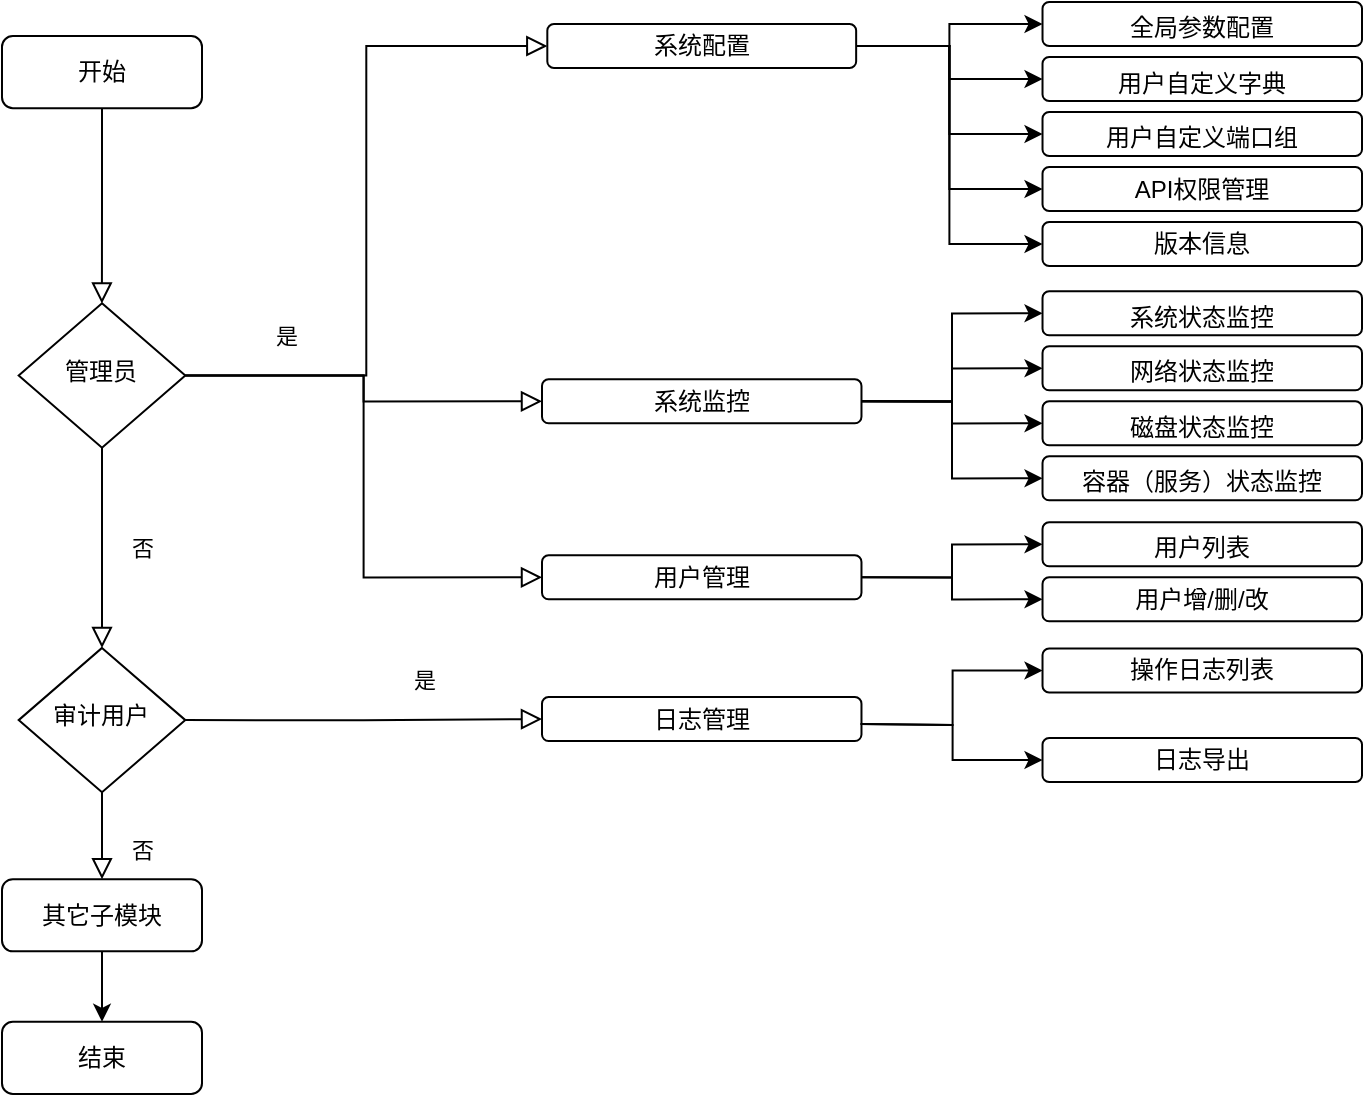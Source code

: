 <mxfile version="22.1.21" type="github">
  <diagram name="Page-1" id="3PSi1cFWkiaM87FLx2JT">
    <mxGraphModel dx="1434" dy="786" grid="1" gridSize="10" guides="1" tooltips="1" connect="1" arrows="1" fold="1" page="1" pageScale="1" pageWidth="1169" pageHeight="1654" math="0" shadow="0">
      <root>
        <mxCell id="0" />
        <mxCell id="1" parent="0" />
        <mxCell id="LktvU-NBKh8qdoK3gJIh-56" value="" style="edgeStyle=orthogonalEdgeStyle;rounded=0;html=1;jettySize=auto;orthogonalLoop=1;fontSize=11;endArrow=block;endFill=0;endSize=8;strokeWidth=1;shadow=0;labelBackgroundColor=none;entryX=0;entryY=0.5;entryDx=0;entryDy=0;exitX=1;exitY=0.5;exitDx=0;exitDy=0;" edge="1" parent="1" source="LktvU-NBKh8qdoK3gJIh-6" target="LktvU-NBKh8qdoK3gJIh-45">
          <mxGeometry x="-0.704" y="20" relative="1" as="geometry">
            <mxPoint as="offset" />
            <mxPoint x="280" y="360" as="sourcePoint" />
            <mxPoint x="444" y="309" as="targetPoint" />
          </mxGeometry>
        </mxCell>
        <mxCell id="LktvU-NBKh8qdoK3gJIh-60" value="是" style="edgeStyle=orthogonalEdgeStyle;rounded=0;html=1;jettySize=auto;orthogonalLoop=1;fontSize=11;endArrow=block;endFill=0;endSize=8;strokeWidth=1;shadow=0;labelBackgroundColor=none;entryX=0;entryY=0.5;entryDx=0;entryDy=0;exitX=1;exitY=0.5;exitDx=0;exitDy=0;" edge="1" parent="1" source="LktvU-NBKh8qdoK3gJIh-6" target="LktvU-NBKh8qdoK3gJIh-15">
          <mxGeometry x="-0.708" y="20" relative="1" as="geometry">
            <mxPoint as="offset" />
            <mxPoint x="280" y="360" as="sourcePoint" />
            <mxPoint x="470" y="435" as="targetPoint" />
          </mxGeometry>
        </mxCell>
        <mxCell id="LktvU-NBKh8qdoK3gJIh-61" value="是" style="rounded=0;html=1;jettySize=auto;orthogonalLoop=1;fontSize=11;endArrow=block;endFill=0;endSize=8;strokeWidth=1;shadow=0;labelBackgroundColor=none;edgeStyle=orthogonalEdgeStyle;exitX=1;exitY=0.5;exitDx=0;exitDy=0;entryX=0;entryY=0.5;entryDx=0;entryDy=0;" edge="1" parent="1" source="LktvU-NBKh8qdoK3gJIh-17" target="LktvU-NBKh8qdoK3gJIh-62">
          <mxGeometry x="0.333" y="20" relative="1" as="geometry">
            <mxPoint as="offset" />
            <mxPoint x="230" y="642" as="sourcePoint" />
            <mxPoint x="450" y="592" as="targetPoint" />
          </mxGeometry>
        </mxCell>
        <mxCell id="LktvU-NBKh8qdoK3gJIh-69" value="" style="edgeStyle=orthogonalEdgeStyle;rounded=0;html=1;jettySize=auto;orthogonalLoop=1;fontSize=11;endArrow=block;endFill=0;endSize=8;strokeWidth=1;shadow=0;labelBackgroundColor=none;entryX=0;entryY=0.5;entryDx=0;entryDy=0;exitX=1;exitY=0.5;exitDx=0;exitDy=0;" edge="1" parent="1" source="LktvU-NBKh8qdoK3gJIh-6" target="LktvU-NBKh8qdoK3gJIh-21">
          <mxGeometry x="-0.704" y="20" relative="1" as="geometry">
            <mxPoint as="offset" />
            <mxPoint x="280" y="380" as="sourcePoint" />
            <mxPoint x="470" y="499" as="targetPoint" />
          </mxGeometry>
        </mxCell>
        <mxCell id="LktvU-NBKh8qdoK3gJIh-70" value="" style="group" vertex="1" connectable="0" parent="1">
          <mxGeometry x="450" y="120" width="410" height="400" as="geometry" />
        </mxCell>
        <mxCell id="LktvU-NBKh8qdoK3gJIh-62" value="日志管理" style="rounded=1;whiteSpace=wrap;html=1;fontSize=12;glass=0;strokeWidth=1;shadow=0;" vertex="1" parent="LktvU-NBKh8qdoK3gJIh-70">
          <mxGeometry y="316.527" width="159.74" height="22.001" as="geometry" />
        </mxCell>
        <mxCell id="LktvU-NBKh8qdoK3gJIh-63" value="操作日志列表" style="rounded=1;whiteSpace=wrap;html=1;fontSize=12;glass=0;strokeWidth=1;shadow=0;" vertex="1" parent="LktvU-NBKh8qdoK3gJIh-70">
          <mxGeometry x="250.26" y="292.248" width="159.74" height="22.001" as="geometry" />
        </mxCell>
        <mxCell id="LktvU-NBKh8qdoK3gJIh-64" value="日志导出" style="rounded=1;whiteSpace=wrap;html=1;fontSize=12;glass=0;strokeWidth=1;shadow=0;" vertex="1" parent="LktvU-NBKh8qdoK3gJIh-70">
          <mxGeometry x="250.26" y="336.999" width="159.74" height="22.001" as="geometry" />
        </mxCell>
        <mxCell id="LktvU-NBKh8qdoK3gJIh-66" style="edgeStyle=orthogonalEdgeStyle;rounded=0;orthogonalLoop=1;jettySize=auto;html=1;entryX=0;entryY=0.5;entryDx=0;entryDy=0;exitX=1;exitY=0.5;exitDx=0;exitDy=0;" edge="1" parent="LktvU-NBKh8qdoK3gJIh-70" target="LktvU-NBKh8qdoK3gJIh-63">
          <mxGeometry relative="1" as="geometry">
            <mxPoint x="159.314" y="330.046" as="sourcePoint" />
            <mxPoint x="263.571" y="291.44" as="targetPoint" />
          </mxGeometry>
        </mxCell>
        <mxCell id="LktvU-NBKh8qdoK3gJIh-67" style="edgeStyle=orthogonalEdgeStyle;rounded=0;orthogonalLoop=1;jettySize=auto;html=1;entryX=0;entryY=0.5;entryDx=0;entryDy=0;exitX=1;exitY=0.5;exitDx=0;exitDy=0;" edge="1" parent="LktvU-NBKh8qdoK3gJIh-70" target="LktvU-NBKh8qdoK3gJIh-64">
          <mxGeometry relative="1" as="geometry">
            <mxPoint x="159.314" y="330.046" as="sourcePoint" />
            <mxPoint x="263.571" y="318.942" as="targetPoint" />
          </mxGeometry>
        </mxCell>
        <mxCell id="LktvU-NBKh8qdoK3gJIh-15" value="系统配置" style="rounded=1;whiteSpace=wrap;html=1;fontSize=12;glass=0;strokeWidth=1;shadow=0;" vertex="1" parent="LktvU-NBKh8qdoK3gJIh-70">
          <mxGeometry x="2.662" y="-20.0" width="154.416" height="22.001" as="geometry" />
        </mxCell>
        <mxCell id="LktvU-NBKh8qdoK3gJIh-20" value="用户自定义字典&lt;span style=&quot;font-size: medium; text-align: start;&quot;&gt;&lt;/span&gt;" style="rounded=1;whiteSpace=wrap;html=1;fontSize=12;glass=0;strokeWidth=1;shadow=0;" vertex="1" parent="LktvU-NBKh8qdoK3gJIh-70">
          <mxGeometry x="250.26" y="-3.499" width="159.74" height="22.001" as="geometry" />
        </mxCell>
        <mxCell id="LktvU-NBKh8qdoK3gJIh-7" value="" style="edgeStyle=orthogonalEdgeStyle;rounded=0;orthogonalLoop=1;jettySize=auto;html=1;" edge="1" parent="LktvU-NBKh8qdoK3gJIh-70" source="LktvU-NBKh8qdoK3gJIh-15" target="LktvU-NBKh8qdoK3gJIh-20">
          <mxGeometry relative="1" as="geometry" />
        </mxCell>
        <mxCell id="LktvU-NBKh8qdoK3gJIh-21" value="系统监控" style="rounded=1;whiteSpace=wrap;html=1;fontSize=12;glass=0;strokeWidth=1;shadow=0;" vertex="1" parent="LktvU-NBKh8qdoK3gJIh-70">
          <mxGeometry y="157.658" width="159.74" height="22.001" as="geometry" />
        </mxCell>
        <mxCell id="LktvU-NBKh8qdoK3gJIh-25" value="用户自定义端口组&lt;span style=&quot;font-size: medium; text-align: start;&quot;&gt;&lt;/span&gt;" style="rounded=1;whiteSpace=wrap;html=1;fontSize=12;glass=0;strokeWidth=1;shadow=0;" vertex="1" parent="LktvU-NBKh8qdoK3gJIh-70">
          <mxGeometry x="250.26" y="24.002" width="159.74" height="22.001" as="geometry" />
        </mxCell>
        <mxCell id="LktvU-NBKh8qdoK3gJIh-12" style="edgeStyle=orthogonalEdgeStyle;rounded=0;orthogonalLoop=1;jettySize=auto;html=1;entryX=0;entryY=0.5;entryDx=0;entryDy=0;" edge="1" parent="LktvU-NBKh8qdoK3gJIh-70" source="LktvU-NBKh8qdoK3gJIh-15" target="LktvU-NBKh8qdoK3gJIh-25">
          <mxGeometry relative="1" as="geometry" />
        </mxCell>
        <mxCell id="LktvU-NBKh8qdoK3gJIh-26" value="全局参数配置&lt;span style=&quot;font-size: medium; text-align: start;&quot;&gt;&lt;/span&gt;" style="rounded=1;whiteSpace=wrap;html=1;fontSize=12;glass=0;strokeWidth=1;shadow=0;" vertex="1" parent="LktvU-NBKh8qdoK3gJIh-70">
          <mxGeometry x="250.26" y="-31" width="159.74" height="22.001" as="geometry" />
        </mxCell>
        <mxCell id="LktvU-NBKh8qdoK3gJIh-13" style="edgeStyle=orthogonalEdgeStyle;rounded=0;orthogonalLoop=1;jettySize=auto;html=1;entryX=0;entryY=0.5;entryDx=0;entryDy=0;" edge="1" parent="LktvU-NBKh8qdoK3gJIh-70" source="LktvU-NBKh8qdoK3gJIh-15" target="LktvU-NBKh8qdoK3gJIh-26">
          <mxGeometry relative="1" as="geometry" />
        </mxCell>
        <mxCell id="LktvU-NBKh8qdoK3gJIh-27" value="API权限管理" style="rounded=1;whiteSpace=wrap;html=1;fontSize=12;glass=0;strokeWidth=1;shadow=0;" vertex="1" parent="LktvU-NBKh8qdoK3gJIh-70">
          <mxGeometry x="250.26" y="51.504" width="159.74" height="22.001" as="geometry" />
        </mxCell>
        <mxCell id="LktvU-NBKh8qdoK3gJIh-14" style="edgeStyle=orthogonalEdgeStyle;rounded=0;orthogonalLoop=1;jettySize=auto;html=1;entryX=0;entryY=0.5;entryDx=0;entryDy=0;" edge="1" parent="LktvU-NBKh8qdoK3gJIh-70" source="LktvU-NBKh8qdoK3gJIh-15" target="LktvU-NBKh8qdoK3gJIh-27">
          <mxGeometry relative="1" as="geometry" />
        </mxCell>
        <mxCell id="LktvU-NBKh8qdoK3gJIh-31" value="系统状态监控&lt;span style=&quot;font-size: medium; text-align: start;&quot;&gt;&lt;/span&gt;" style="rounded=1;whiteSpace=wrap;html=1;fontSize=12;glass=0;strokeWidth=1;shadow=0;" vertex="1" parent="LktvU-NBKh8qdoK3gJIh-70">
          <mxGeometry x="250.26" y="113.656" width="159.74" height="22.001" as="geometry" />
        </mxCell>
        <mxCell id="LktvU-NBKh8qdoK3gJIh-32" value="网络状态监控&lt;span style=&quot;font-size: medium; text-align: start;&quot;&gt;&lt;/span&gt;" style="rounded=1;whiteSpace=wrap;html=1;fontSize=12;glass=0;strokeWidth=1;shadow=0;" vertex="1" parent="LktvU-NBKh8qdoK3gJIh-70">
          <mxGeometry x="250.26" y="141.157" width="159.74" height="22.001" as="geometry" />
        </mxCell>
        <mxCell id="LktvU-NBKh8qdoK3gJIh-33" value="磁盘状态监控&lt;span style=&quot;font-size: medium; text-align: start;&quot;&gt;&lt;/span&gt;" style="rounded=1;whiteSpace=wrap;html=1;fontSize=12;glass=0;strokeWidth=1;shadow=0;" vertex="1" parent="LktvU-NBKh8qdoK3gJIh-70">
          <mxGeometry x="250.26" y="168.659" width="159.74" height="22.001" as="geometry" />
        </mxCell>
        <mxCell id="LktvU-NBKh8qdoK3gJIh-34" value="容器（服务）状态监控&lt;span style=&quot;font-size: medium; text-align: start;&quot;&gt;&lt;/span&gt;" style="rounded=1;whiteSpace=wrap;html=1;fontSize=12;glass=0;strokeWidth=1;shadow=0;" vertex="1" parent="LktvU-NBKh8qdoK3gJIh-70">
          <mxGeometry x="250.26" y="196.16" width="159.74" height="22.001" as="geometry" />
        </mxCell>
        <mxCell id="LktvU-NBKh8qdoK3gJIh-38" value="版本信息" style="rounded=1;whiteSpace=wrap;html=1;fontSize=12;glass=0;strokeWidth=1;shadow=0;" vertex="1" parent="LktvU-NBKh8qdoK3gJIh-70">
          <mxGeometry x="250.26" y="79.005" width="159.74" height="22.001" as="geometry" />
        </mxCell>
        <mxCell id="LktvU-NBKh8qdoK3gJIh-39" style="edgeStyle=orthogonalEdgeStyle;rounded=0;orthogonalLoop=1;jettySize=auto;html=1;entryX=0;entryY=0.5;entryDx=0;entryDy=0;exitX=1;exitY=0.5;exitDx=0;exitDy=0;" edge="1" parent="LktvU-NBKh8qdoK3gJIh-70" source="LktvU-NBKh8qdoK3gJIh-15" target="LktvU-NBKh8qdoK3gJIh-38">
          <mxGeometry relative="1" as="geometry">
            <mxPoint x="170.39" y="-3.499" as="sourcePoint" />
            <mxPoint x="282.208" y="68.004" as="targetPoint" />
          </mxGeometry>
        </mxCell>
        <mxCell id="LktvU-NBKh8qdoK3gJIh-41" style="edgeStyle=orthogonalEdgeStyle;rounded=0;orthogonalLoop=1;jettySize=auto;html=1;entryX=0;entryY=0.5;entryDx=0;entryDy=0;exitX=1;exitY=0.5;exitDx=0;exitDy=0;" edge="1" parent="LktvU-NBKh8qdoK3gJIh-70" source="LktvU-NBKh8qdoK3gJIh-21" target="LktvU-NBKh8qdoK3gJIh-31">
          <mxGeometry relative="1" as="geometry">
            <mxPoint x="170.39" y="-29.35" as="sourcePoint" />
            <mxPoint x="282.208" y="75.155" as="targetPoint" />
          </mxGeometry>
        </mxCell>
        <mxCell id="LktvU-NBKh8qdoK3gJIh-42" style="edgeStyle=orthogonalEdgeStyle;rounded=0;orthogonalLoop=1;jettySize=auto;html=1;entryX=0;entryY=0.5;entryDx=0;entryDy=0;exitX=1;exitY=0.5;exitDx=0;exitDy=0;" edge="1" parent="LktvU-NBKh8qdoK3gJIh-70" source="LktvU-NBKh8qdoK3gJIh-21" target="LktvU-NBKh8qdoK3gJIh-32">
          <mxGeometry relative="1" as="geometry">
            <mxPoint x="175.714" y="174.159" as="sourcePoint" />
            <mxPoint x="263.571" y="130.157" as="targetPoint" />
          </mxGeometry>
        </mxCell>
        <mxCell id="LktvU-NBKh8qdoK3gJIh-43" style="edgeStyle=orthogonalEdgeStyle;rounded=0;orthogonalLoop=1;jettySize=auto;html=1;entryX=0;entryY=0.5;entryDx=0;entryDy=0;exitX=1;exitY=0.5;exitDx=0;exitDy=0;" edge="1" parent="LktvU-NBKh8qdoK3gJIh-70" source="LktvU-NBKh8qdoK3gJIh-21" target="LktvU-NBKh8qdoK3gJIh-33">
          <mxGeometry relative="1" as="geometry">
            <mxPoint x="175.714" y="174.159" as="sourcePoint" />
            <mxPoint x="263.571" y="157.658" as="targetPoint" />
          </mxGeometry>
        </mxCell>
        <mxCell id="LktvU-NBKh8qdoK3gJIh-44" style="edgeStyle=orthogonalEdgeStyle;rounded=0;orthogonalLoop=1;jettySize=auto;html=1;entryX=0;entryY=0.5;entryDx=0;entryDy=0;exitX=1;exitY=0.5;exitDx=0;exitDy=0;" edge="1" parent="LktvU-NBKh8qdoK3gJIh-70" source="LktvU-NBKh8qdoK3gJIh-21" target="LktvU-NBKh8qdoK3gJIh-34">
          <mxGeometry relative="1" as="geometry">
            <mxPoint x="157.078" y="168.659" as="sourcePoint" />
            <mxPoint x="263.571" y="157.658" as="targetPoint" />
          </mxGeometry>
        </mxCell>
        <mxCell id="LktvU-NBKh8qdoK3gJIh-45" value="用户管理" style="rounded=1;whiteSpace=wrap;html=1;fontSize=12;glass=0;strokeWidth=1;shadow=0;" vertex="1" parent="LktvU-NBKh8qdoK3gJIh-70">
          <mxGeometry y="245.662" width="159.74" height="22.001" as="geometry" />
        </mxCell>
        <mxCell id="LktvU-NBKh8qdoK3gJIh-46" value="用户列表&lt;span style=&quot;font-size: medium; text-align: start;&quot;&gt;&lt;/span&gt;" style="rounded=1;whiteSpace=wrap;html=1;fontSize=12;glass=0;strokeWidth=1;shadow=0;" vertex="1" parent="LktvU-NBKh8qdoK3gJIh-70">
          <mxGeometry x="250.26" y="229.161" width="159.74" height="22.001" as="geometry" />
        </mxCell>
        <mxCell id="LktvU-NBKh8qdoK3gJIh-47" value="用户增/删/改" style="rounded=1;whiteSpace=wrap;html=1;fontSize=12;glass=0;strokeWidth=1;shadow=0;" vertex="1" parent="LktvU-NBKh8qdoK3gJIh-70">
          <mxGeometry x="250.26" y="256.662" width="159.74" height="22.001" as="geometry" />
        </mxCell>
        <mxCell id="LktvU-NBKh8qdoK3gJIh-50" style="edgeStyle=orthogonalEdgeStyle;rounded=0;orthogonalLoop=1;jettySize=auto;html=1;entryX=0;entryY=0.5;entryDx=0;entryDy=0;exitX=1;exitY=0.5;exitDx=0;exitDy=0;" edge="1" parent="LktvU-NBKh8qdoK3gJIh-70" source="LktvU-NBKh8qdoK3gJIh-45" target="LktvU-NBKh8qdoK3gJIh-46">
          <mxGeometry relative="1" as="geometry">
            <mxPoint x="175.714" y="262.163" as="sourcePoint" />
            <mxPoint x="263.571" y="218.161" as="targetPoint" />
          </mxGeometry>
        </mxCell>
        <mxCell id="LktvU-NBKh8qdoK3gJIh-51" style="edgeStyle=orthogonalEdgeStyle;rounded=0;orthogonalLoop=1;jettySize=auto;html=1;entryX=0;entryY=0.5;entryDx=0;entryDy=0;exitX=1;exitY=0.5;exitDx=0;exitDy=0;" edge="1" parent="LktvU-NBKh8qdoK3gJIh-70" source="LktvU-NBKh8qdoK3gJIh-45" target="LktvU-NBKh8qdoK3gJIh-47">
          <mxGeometry relative="1" as="geometry">
            <mxPoint x="175.714" y="262.163" as="sourcePoint" />
            <mxPoint x="263.571" y="245.662" as="targetPoint" />
          </mxGeometry>
        </mxCell>
        <mxCell id="LktvU-NBKh8qdoK3gJIh-2" value="开始" style="rounded=1;whiteSpace=wrap;html=1;fontSize=12;glass=0;strokeWidth=1;shadow=0;" vertex="1" parent="1">
          <mxGeometry x="180" y="106" width="100" height="36.09" as="geometry" />
        </mxCell>
        <mxCell id="LktvU-NBKh8qdoK3gJIh-6" value="管理员" style="rhombus;whiteSpace=wrap;html=1;shadow=0;fontFamily=Helvetica;fontSize=12;align=center;strokeWidth=1;spacing=6;spacingTop=-4;" vertex="1" parent="1">
          <mxGeometry x="188.333" y="239.669" width="83.333" height="72.18" as="geometry" />
        </mxCell>
        <mxCell id="LktvU-NBKh8qdoK3gJIh-1" value="" style="rounded=0;html=1;jettySize=auto;orthogonalLoop=1;fontSize=11;endArrow=block;endFill=0;endSize=8;strokeWidth=1;shadow=0;labelBackgroundColor=none;edgeStyle=orthogonalEdgeStyle;" edge="1" parent="1" source="LktvU-NBKh8qdoK3gJIh-2" target="LktvU-NBKh8qdoK3gJIh-6">
          <mxGeometry relative="1" as="geometry" />
        </mxCell>
        <mxCell id="LktvU-NBKh8qdoK3gJIh-17" value="审计用户" style="rhombus;whiteSpace=wrap;html=1;shadow=0;fontFamily=Helvetica;fontSize=12;align=center;strokeWidth=1;spacing=6;spacingTop=-4;" vertex="1" parent="1">
          <mxGeometry x="188.333" y="411.97" width="83.333" height="72.18" as="geometry" />
        </mxCell>
        <mxCell id="LktvU-NBKh8qdoK3gJIh-3" value="否" style="rounded=0;html=1;jettySize=auto;orthogonalLoop=1;fontSize=11;endArrow=block;endFill=0;endSize=8;strokeWidth=1;shadow=0;labelBackgroundColor=none;edgeStyle=orthogonalEdgeStyle;" edge="1" parent="1" source="LktvU-NBKh8qdoK3gJIh-6" target="LktvU-NBKh8qdoK3gJIh-17">
          <mxGeometry y="20" relative="1" as="geometry">
            <mxPoint as="offset" />
          </mxGeometry>
        </mxCell>
        <mxCell id="LktvU-NBKh8qdoK3gJIh-19" value="其它子模块" style="rounded=1;whiteSpace=wrap;html=1;fontSize=12;glass=0;strokeWidth=1;shadow=0;" vertex="1" parent="1">
          <mxGeometry x="180" y="527.594" width="100" height="36.09" as="geometry" />
        </mxCell>
        <mxCell id="LktvU-NBKh8qdoK3gJIh-16" value="否" style="rounded=0;html=1;jettySize=auto;orthogonalLoop=1;fontSize=11;endArrow=block;endFill=0;endSize=8;strokeWidth=1;shadow=0;labelBackgroundColor=none;edgeStyle=orthogonalEdgeStyle;exitX=0.5;exitY=1;exitDx=0;exitDy=0;" edge="1" parent="1" source="LktvU-NBKh8qdoK3gJIh-17" target="LktvU-NBKh8qdoK3gJIh-19">
          <mxGeometry x="0.333" y="20" relative="1" as="geometry">
            <mxPoint as="offset" />
            <mxPoint x="230" y="519.368" as="sourcePoint" />
          </mxGeometry>
        </mxCell>
        <mxCell id="LktvU-NBKh8qdoK3gJIh-24" value="结束" style="rounded=1;whiteSpace=wrap;html=1;fontSize=12;glass=0;strokeWidth=1;shadow=0;" vertex="1" parent="1">
          <mxGeometry x="180" y="598.91" width="100" height="36.09" as="geometry" />
        </mxCell>
        <mxCell id="LktvU-NBKh8qdoK3gJIh-18" style="edgeStyle=orthogonalEdgeStyle;rounded=0;orthogonalLoop=1;jettySize=auto;html=1;entryX=0.5;entryY=0;entryDx=0;entryDy=0;" edge="1" parent="1" source="LktvU-NBKh8qdoK3gJIh-19" target="LktvU-NBKh8qdoK3gJIh-24">
          <mxGeometry relative="1" as="geometry">
            <mxPoint x="230" y="647.594" as="targetPoint" />
          </mxGeometry>
        </mxCell>
      </root>
    </mxGraphModel>
  </diagram>
</mxfile>
